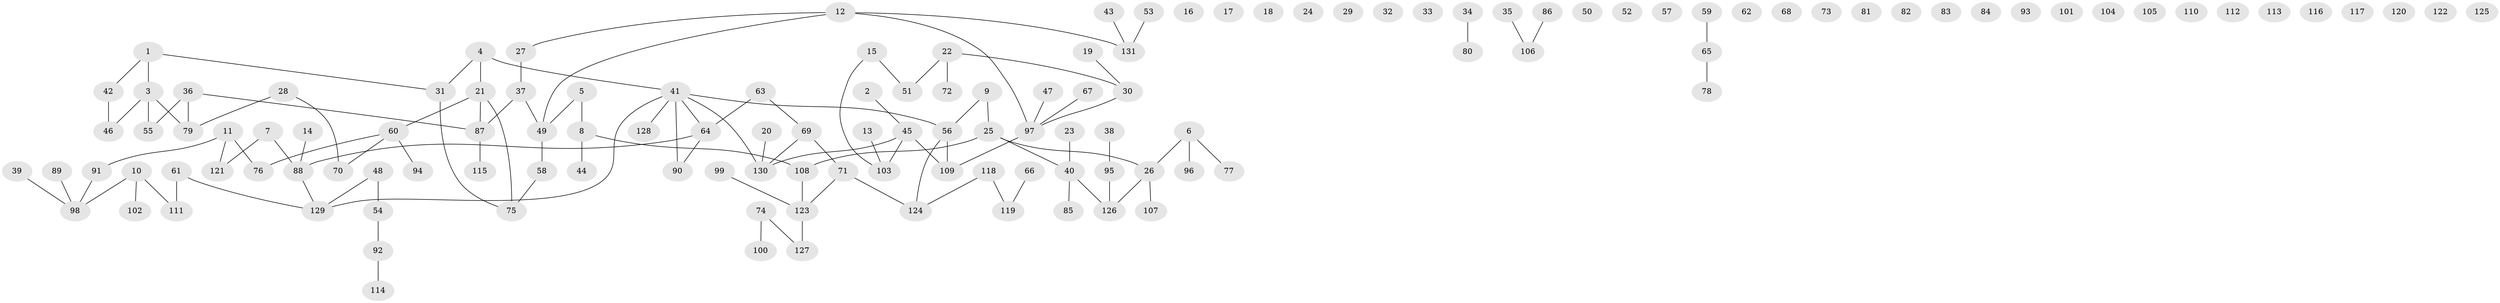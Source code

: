 // Generated by graph-tools (version 1.1) at 2025/25/03/09/25 03:25:22]
// undirected, 131 vertices, 117 edges
graph export_dot {
graph [start="1"]
  node [color=gray90,style=filled];
  1;
  2;
  3;
  4;
  5;
  6;
  7;
  8;
  9;
  10;
  11;
  12;
  13;
  14;
  15;
  16;
  17;
  18;
  19;
  20;
  21;
  22;
  23;
  24;
  25;
  26;
  27;
  28;
  29;
  30;
  31;
  32;
  33;
  34;
  35;
  36;
  37;
  38;
  39;
  40;
  41;
  42;
  43;
  44;
  45;
  46;
  47;
  48;
  49;
  50;
  51;
  52;
  53;
  54;
  55;
  56;
  57;
  58;
  59;
  60;
  61;
  62;
  63;
  64;
  65;
  66;
  67;
  68;
  69;
  70;
  71;
  72;
  73;
  74;
  75;
  76;
  77;
  78;
  79;
  80;
  81;
  82;
  83;
  84;
  85;
  86;
  87;
  88;
  89;
  90;
  91;
  92;
  93;
  94;
  95;
  96;
  97;
  98;
  99;
  100;
  101;
  102;
  103;
  104;
  105;
  106;
  107;
  108;
  109;
  110;
  111;
  112;
  113;
  114;
  115;
  116;
  117;
  118;
  119;
  120;
  121;
  122;
  123;
  124;
  125;
  126;
  127;
  128;
  129;
  130;
  131;
  1 -- 3;
  1 -- 31;
  1 -- 42;
  2 -- 45;
  3 -- 46;
  3 -- 55;
  3 -- 79;
  4 -- 21;
  4 -- 31;
  4 -- 41;
  5 -- 8;
  5 -- 49;
  6 -- 26;
  6 -- 77;
  6 -- 96;
  7 -- 88;
  7 -- 121;
  8 -- 44;
  8 -- 108;
  9 -- 25;
  9 -- 56;
  10 -- 98;
  10 -- 102;
  10 -- 111;
  11 -- 76;
  11 -- 91;
  11 -- 121;
  12 -- 27;
  12 -- 49;
  12 -- 97;
  12 -- 131;
  13 -- 103;
  14 -- 88;
  15 -- 51;
  15 -- 103;
  19 -- 30;
  20 -- 130;
  21 -- 60;
  21 -- 75;
  21 -- 87;
  22 -- 30;
  22 -- 51;
  22 -- 72;
  23 -- 40;
  25 -- 26;
  25 -- 40;
  25 -- 108;
  26 -- 107;
  26 -- 126;
  27 -- 37;
  28 -- 70;
  28 -- 79;
  30 -- 97;
  31 -- 75;
  34 -- 80;
  35 -- 106;
  36 -- 55;
  36 -- 79;
  36 -- 87;
  37 -- 49;
  37 -- 87;
  38 -- 95;
  39 -- 98;
  40 -- 85;
  40 -- 126;
  41 -- 56;
  41 -- 64;
  41 -- 90;
  41 -- 128;
  41 -- 129;
  41 -- 130;
  42 -- 46;
  43 -- 131;
  45 -- 103;
  45 -- 109;
  45 -- 130;
  47 -- 97;
  48 -- 54;
  48 -- 129;
  49 -- 58;
  53 -- 131;
  54 -- 92;
  56 -- 109;
  56 -- 124;
  58 -- 75;
  59 -- 65;
  60 -- 70;
  60 -- 76;
  60 -- 94;
  61 -- 111;
  61 -- 129;
  63 -- 64;
  63 -- 69;
  64 -- 88;
  64 -- 90;
  65 -- 78;
  66 -- 119;
  67 -- 97;
  69 -- 71;
  69 -- 130;
  71 -- 123;
  71 -- 124;
  74 -- 100;
  74 -- 127;
  86 -- 106;
  87 -- 115;
  88 -- 129;
  89 -- 98;
  91 -- 98;
  92 -- 114;
  95 -- 126;
  97 -- 109;
  99 -- 123;
  108 -- 123;
  118 -- 119;
  118 -- 124;
  123 -- 127;
}

